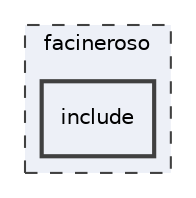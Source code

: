 digraph "/home/francisco/Projects/gameEngines/Pong/facineroso/include"
{
 // LATEX_PDF_SIZE
  edge [fontname="Helvetica",fontsize="10",labelfontname="Helvetica",labelfontsize="10"];
  node [fontname="Helvetica",fontsize="10",shape=record];
  compound=true
  subgraph clusterdir_f582b197c44cc2bcd242ca23ec9721e0 {
    graph [ bgcolor="#edf0f7", pencolor="grey25", style="filled,dashed,", label="facineroso", fontname="Helvetica", fontsize="10", URL="dir_f582b197c44cc2bcd242ca23ec9721e0.html"]
  dir_0ee77d47124f7222488cc124f66b1bc3 [shape=box, label="include", style="filled,bold,", fillcolor="#edf0f7", color="grey25", URL="dir_0ee77d47124f7222488cc124f66b1bc3.html"];
  }
}
